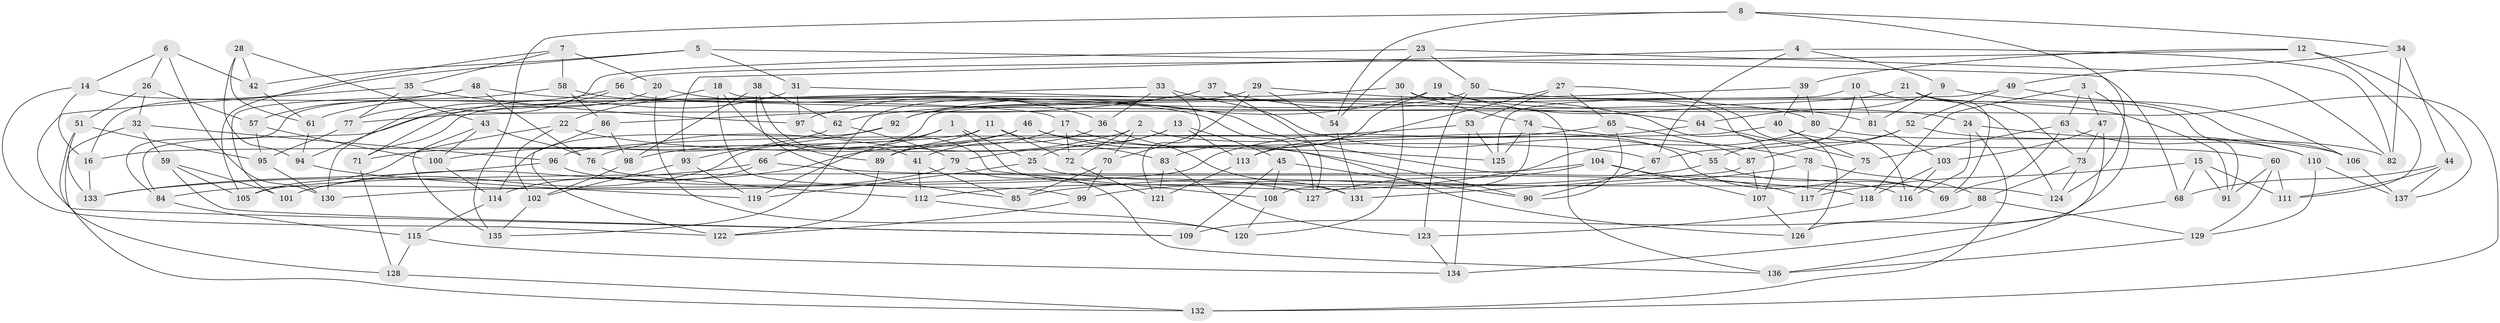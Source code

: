 // coarse degree distribution, {5: 0.023529411764705882, 4: 0.36470588235294116, 6: 0.5882352941176471, 3: 0.023529411764705882}
// Generated by graph-tools (version 1.1) at 2025/42/03/06/25 10:42:22]
// undirected, 137 vertices, 274 edges
graph export_dot {
graph [start="1"]
  node [color=gray90,style=filled];
  1;
  2;
  3;
  4;
  5;
  6;
  7;
  8;
  9;
  10;
  11;
  12;
  13;
  14;
  15;
  16;
  17;
  18;
  19;
  20;
  21;
  22;
  23;
  24;
  25;
  26;
  27;
  28;
  29;
  30;
  31;
  32;
  33;
  34;
  35;
  36;
  37;
  38;
  39;
  40;
  41;
  42;
  43;
  44;
  45;
  46;
  47;
  48;
  49;
  50;
  51;
  52;
  53;
  54;
  55;
  56;
  57;
  58;
  59;
  60;
  61;
  62;
  63;
  64;
  65;
  66;
  67;
  68;
  69;
  70;
  71;
  72;
  73;
  74;
  75;
  76;
  77;
  78;
  79;
  80;
  81;
  82;
  83;
  84;
  85;
  86;
  87;
  88;
  89;
  90;
  91;
  92;
  93;
  94;
  95;
  96;
  97;
  98;
  99;
  100;
  101;
  102;
  103;
  104;
  105;
  106;
  107;
  108;
  109;
  110;
  111;
  112;
  113;
  114;
  115;
  116;
  117;
  118;
  119;
  120;
  121;
  122;
  123;
  124;
  125;
  126;
  127;
  128;
  129;
  130;
  131;
  132;
  133;
  134;
  135;
  136;
  137;
  1 -- 131;
  1 -- 25;
  1 -- 119;
  1 -- 66;
  2 -- 70;
  2 -- 76;
  2 -- 69;
  2 -- 72;
  3 -- 126;
  3 -- 63;
  3 -- 47;
  3 -- 118;
  4 -- 67;
  4 -- 82;
  4 -- 9;
  4 -- 93;
  5 -- 31;
  5 -- 68;
  5 -- 42;
  5 -- 16;
  6 -- 26;
  6 -- 14;
  6 -- 42;
  6 -- 130;
  7 -- 20;
  7 -- 58;
  7 -- 105;
  7 -- 35;
  8 -- 34;
  8 -- 54;
  8 -- 124;
  8 -- 135;
  9 -- 81;
  9 -- 106;
  9 -- 64;
  10 -- 67;
  10 -- 125;
  10 -- 124;
  10 -- 81;
  11 -- 72;
  11 -- 89;
  11 -- 83;
  11 -- 16;
  12 -- 39;
  12 -- 137;
  12 -- 111;
  12 -- 56;
  13 -- 113;
  13 -- 79;
  13 -- 25;
  13 -- 45;
  14 -- 16;
  14 -- 122;
  14 -- 17;
  15 -- 117;
  15 -- 111;
  15 -- 91;
  15 -- 68;
  16 -- 133;
  17 -- 72;
  17 -- 126;
  17 -- 101;
  18 -- 89;
  18 -- 22;
  18 -- 136;
  18 -- 99;
  19 -- 24;
  19 -- 81;
  19 -- 83;
  19 -- 92;
  20 -- 94;
  20 -- 120;
  20 -- 36;
  21 -- 69;
  21 -- 91;
  21 -- 73;
  21 -- 77;
  22 -- 105;
  22 -- 102;
  22 -- 67;
  23 -- 50;
  23 -- 82;
  23 -- 54;
  23 -- 77;
  24 -- 116;
  24 -- 110;
  24 -- 132;
  25 -- 119;
  25 -- 124;
  26 -- 51;
  26 -- 32;
  26 -- 57;
  27 -- 53;
  27 -- 116;
  27 -- 65;
  27 -- 113;
  28 -- 42;
  28 -- 94;
  28 -- 61;
  28 -- 43;
  29 -- 54;
  29 -- 80;
  29 -- 135;
  29 -- 70;
  30 -- 120;
  30 -- 71;
  30 -- 74;
  30 -- 126;
  31 -- 64;
  31 -- 97;
  31 -- 71;
  32 -- 59;
  32 -- 132;
  32 -- 96;
  33 -- 36;
  33 -- 84;
  33 -- 55;
  33 -- 121;
  34 -- 49;
  34 -- 44;
  34 -- 82;
  35 -- 97;
  35 -- 77;
  35 -- 109;
  36 -- 41;
  36 -- 131;
  37 -- 127;
  37 -- 107;
  37 -- 97;
  37 -- 86;
  38 -- 85;
  38 -- 62;
  38 -- 98;
  38 -- 41;
  39 -- 62;
  39 -- 80;
  39 -- 40;
  40 -- 60;
  40 -- 75;
  40 -- 96;
  41 -- 85;
  41 -- 112;
  42 -- 61;
  43 -- 76;
  43 -- 135;
  43 -- 100;
  44 -- 111;
  44 -- 137;
  44 -- 68;
  45 -- 90;
  45 -- 108;
  45 -- 109;
  46 -- 71;
  46 -- 125;
  46 -- 98;
  46 -- 90;
  47 -- 136;
  47 -- 103;
  47 -- 73;
  48 -- 101;
  48 -- 57;
  48 -- 127;
  48 -- 76;
  49 -- 52;
  49 -- 106;
  49 -- 101;
  50 -- 92;
  50 -- 91;
  50 -- 123;
  51 -- 133;
  51 -- 128;
  51 -- 95;
  52 -- 82;
  52 -- 87;
  52 -- 55;
  53 -- 125;
  53 -- 89;
  53 -- 134;
  54 -- 131;
  55 -- 69;
  55 -- 85;
  56 -- 130;
  56 -- 132;
  56 -- 61;
  57 -- 95;
  57 -- 100;
  58 -- 84;
  58 -- 116;
  58 -- 86;
  59 -- 101;
  59 -- 109;
  59 -- 105;
  60 -- 129;
  60 -- 111;
  60 -- 91;
  61 -- 94;
  62 -- 100;
  62 -- 79;
  63 -- 75;
  63 -- 69;
  63 -- 110;
  64 -- 113;
  64 -- 75;
  65 -- 130;
  65 -- 90;
  65 -- 87;
  66 -- 114;
  66 -- 133;
  66 -- 118;
  67 -- 90;
  68 -- 134;
  70 -- 99;
  70 -- 85;
  71 -- 128;
  72 -- 121;
  73 -- 124;
  73 -- 88;
  74 -- 108;
  74 -- 78;
  74 -- 125;
  75 -- 117;
  76 -- 112;
  77 -- 95;
  78 -- 99;
  78 -- 117;
  78 -- 88;
  79 -- 84;
  79 -- 136;
  80 -- 112;
  80 -- 106;
  81 -- 103;
  83 -- 123;
  83 -- 121;
  84 -- 115;
  86 -- 122;
  86 -- 98;
  87 -- 131;
  87 -- 107;
  88 -- 109;
  88 -- 129;
  89 -- 122;
  92 -- 93;
  92 -- 114;
  93 -- 102;
  93 -- 119;
  94 -- 119;
  95 -- 130;
  96 -- 133;
  96 -- 127;
  97 -- 108;
  98 -- 102;
  99 -- 122;
  100 -- 114;
  102 -- 135;
  103 -- 116;
  103 -- 118;
  104 -- 117;
  104 -- 127;
  104 -- 105;
  104 -- 107;
  106 -- 137;
  107 -- 126;
  108 -- 120;
  110 -- 129;
  110 -- 137;
  112 -- 120;
  113 -- 121;
  114 -- 115;
  115 -- 128;
  115 -- 134;
  118 -- 123;
  123 -- 134;
  128 -- 132;
  129 -- 136;
}
